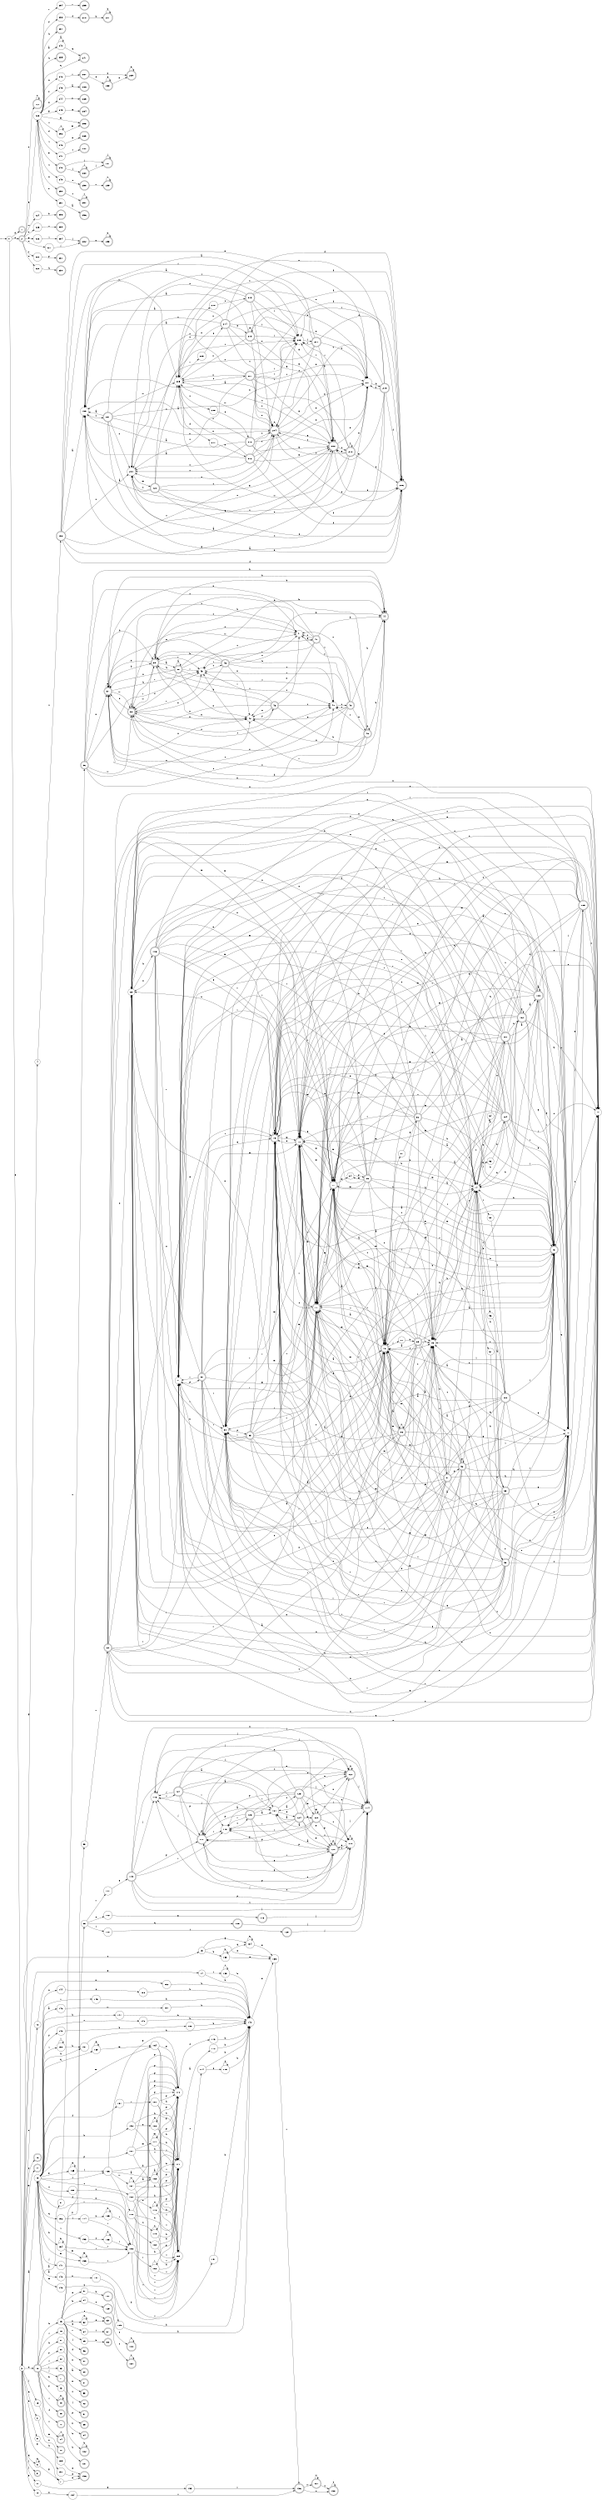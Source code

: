 digraph finite_state_machine {
rankdir=LR;
size="20,20";
node [shape = point]; "dummy0"
node [shape = circle]; "0";
"dummy0" -> "0";
node [shape = doublecircle]; "1";node [shape = doublecircle]; "2";node [shape = circle]; "3";
node [shape = circle]; "4";
node [shape = circle]; "5";
node [shape = circle]; "6";
node [shape = circle]; "7";
node [shape = circle]; "8";
node [shape = doublecircle]; "9";node [shape = circle]; "10";
node [shape = circle]; "11";
node [shape = circle]; "12";
node [shape = circle]; "13";
node [shape = circle]; "14";
node [shape = circle]; "15";
node [shape = doublecircle]; "16";node [shape = doublecircle]; "17";node [shape = doublecircle]; "18";node [shape = circle]; "19";
node [shape = doublecircle]; "20";node [shape = doublecircle]; "21";node [shape = doublecircle]; "22";node [shape = circle]; "23";
node [shape = doublecircle]; "24";node [shape = circle]; "25";
node [shape = circle]; "26";
node [shape = circle]; "27";
node [shape = doublecircle]; "28";node [shape = doublecircle]; "29";node [shape = circle]; "30";
node [shape = circle]; "31";
node [shape = circle]; "32";
node [shape = circle]; "33";
node [shape = doublecircle]; "34";node [shape = doublecircle]; "35";node [shape = doublecircle]; "36";node [shape = doublecircle]; "37";node [shape = doublecircle]; "38";node [shape = doublecircle]; "39";node [shape = circle]; "40";
node [shape = circle]; "41";
node [shape = circle]; "42";
node [shape = circle]; "43";
node [shape = doublecircle]; "44";node [shape = doublecircle]; "45";node [shape = doublecircle]; "46";node [shape = doublecircle]; "47";node [shape = doublecircle]; "48";node [shape = doublecircle]; "49";node [shape = doublecircle]; "50";node [shape = doublecircle]; "51";node [shape = doublecircle]; "52";node [shape = doublecircle]; "53";node [shape = circle]; "54";
node [shape = circle]; "55";
node [shape = doublecircle]; "56";node [shape = circle]; "57";
node [shape = doublecircle]; "58";node [shape = circle]; "59";
node [shape = doublecircle]; "60";node [shape = doublecircle]; "61";node [shape = circle]; "62";
node [shape = doublecircle]; "63";node [shape = circle]; "64";
node [shape = circle]; "65";
node [shape = doublecircle]; "66";node [shape = doublecircle]; "67";node [shape = doublecircle]; "68";node [shape = circle]; "69";
node [shape = doublecircle]; "70";node [shape = doublecircle]; "71";node [shape = circle]; "72";
node [shape = doublecircle]; "73";node [shape = circle]; "74";
node [shape = circle]; "75";
node [shape = doublecircle]; "76";node [shape = doublecircle]; "77";node [shape = circle]; "78";
node [shape = doublecircle]; "79";node [shape = circle]; "80";
node [shape = circle]; "81";
node [shape = doublecircle]; "82";node [shape = doublecircle]; "83";node [shape = circle]; "84";
node [shape = doublecircle]; "85";node [shape = doublecircle]; "86";node [shape = circle]; "87";
node [shape = circle]; "88";
node [shape = doublecircle]; "89";node [shape = doublecircle]; "90";node [shape = doublecircle]; "91";node [shape = doublecircle]; "92";node [shape = circle]; "93";
node [shape = circle]; "94";
node [shape = circle]; "95";
node [shape = circle]; "96";
node [shape = circle]; "97";
node [shape = doublecircle]; "98";node [shape = doublecircle]; "99";node [shape = doublecircle]; "100";node [shape = doublecircle]; "101";node [shape = doublecircle]; "102";node [shape = doublecircle]; "103";node [shape = doublecircle]; "104";node [shape = doublecircle]; "105";node [shape = doublecircle]; "106";node [shape = doublecircle]; "107";node [shape = doublecircle]; "108";node [shape = doublecircle]; "109";node [shape = circle]; "110";
node [shape = circle]; "111";
node [shape = circle]; "112";
node [shape = doublecircle]; "113";node [shape = doublecircle]; "114";node [shape = doublecircle]; "115";node [shape = circle]; "116";
node [shape = doublecircle]; "117";node [shape = circle]; "118";
node [shape = circle]; "119";
node [shape = doublecircle]; "120";node [shape = circle]; "121";
node [shape = doublecircle]; "122";node [shape = doublecircle]; "123";node [shape = doublecircle]; "124";node [shape = doublecircle]; "125";node [shape = doublecircle]; "126";node [shape = doublecircle]; "127";node [shape = doublecircle]; "128";node [shape = doublecircle]; "129";node [shape = doublecircle]; "130";node [shape = doublecircle]; "131";node [shape = doublecircle]; "132";node [shape = circle]; "133";
node [shape = circle]; "134";
node [shape = circle]; "135";
node [shape = doublecircle]; "136";node [shape = doublecircle]; "137";node [shape = doublecircle]; "138";node [shape = circle]; "139";
node [shape = circle]; "140";
node [shape = circle]; "141";
node [shape = circle]; "142";
node [shape = circle]; "143";
node [shape = circle]; "144";
node [shape = circle]; "145";
node [shape = circle]; "146";
node [shape = circle]; "147";
node [shape = circle]; "148";
node [shape = circle]; "149";
node [shape = circle]; "150";
node [shape = circle]; "151";
node [shape = circle]; "152";
node [shape = circle]; "153";
node [shape = circle]; "154";
node [shape = circle]; "155";
node [shape = circle]; "156";
node [shape = circle]; "157";
node [shape = circle]; "158";
node [shape = circle]; "159";
node [shape = circle]; "160";
node [shape = circle]; "161";
node [shape = circle]; "162";
node [shape = circle]; "163";
node [shape = circle]; "164";
node [shape = circle]; "165";
node [shape = circle]; "166";
node [shape = circle]; "167";
node [shape = circle]; "168";
node [shape = circle]; "169";
node [shape = circle]; "170";
node [shape = circle]; "171";
node [shape = circle]; "172";
node [shape = circle]; "173";
node [shape = circle]; "174";
node [shape = circle]; "175";
node [shape = circle]; "176";
node [shape = circle]; "177";
node [shape = circle]; "178";
node [shape = circle]; "179";
node [shape = circle]; "180";
node [shape = circle]; "181";
node [shape = circle]; "182";
node [shape = circle]; "183";
node [shape = circle]; "184";
node [shape = circle]; "185";
node [shape = circle]; "186";
node [shape = circle]; "187";
node [shape = circle]; "188";
node [shape = circle]; "189";
node [shape = circle]; "190";
node [shape = circle]; "191";
node [shape = circle]; "192";
node [shape = circle]; "193";
node [shape = circle]; "194";
node [shape = circle]; "195";
node [shape = doublecircle]; "196";node [shape = circle]; "197";
node [shape = doublecircle]; "198";node [shape = circle]; "199";
node [shape = circle]; "200";
node [shape = circle]; "201";
node [shape = doublecircle]; "202";node [shape = circle]; "203";
node [shape = doublecircle]; "204";node [shape = circle]; "205";
node [shape = doublecircle]; "206";node [shape = doublecircle]; "207";node [shape = circle]; "208";
node [shape = circle]; "209";
node [shape = circle]; "210";
node [shape = circle]; "211";
node [shape = doublecircle]; "212";node [shape = doublecircle]; "213";node [shape = doublecircle]; "214";node [shape = doublecircle]; "215";node [shape = doublecircle]; "216";node [shape = doublecircle]; "217";node [shape = doublecircle]; "218";node [shape = doublecircle]; "219";node [shape = doublecircle]; "220";node [shape = doublecircle]; "221";node [shape = doublecircle]; "222";node [shape = circle]; "223";
node [shape = circle]; "224";
node [shape = circle]; "225";
node [shape = circle]; "226";
node [shape = circle]; "227";
node [shape = circle]; "228";
node [shape = circle]; "229";
node [shape = doublecircle]; "230";node [shape = doublecircle]; "231";node [shape = doublecircle]; "232";node [shape = doublecircle]; "233";node [shape = circle]; "234";
node [shape = doublecircle]; "235";node [shape = doublecircle]; "236";node [shape = doublecircle]; "237";node [shape = circle]; "238";
node [shape = doublecircle]; "239";node [shape = circle]; "240";
node [shape = doublecircle]; "241";node [shape = circle]; "242";
node [shape = circle]; "243";
node [shape = circle]; "244";
node [shape = circle]; "245";
node [shape = circle]; "246";
node [shape = circle]; "247";
node [shape = doublecircle]; "248";node [shape = circle]; "249";
node [shape = doublecircle]; "250";node [shape = circle]; "251";
node [shape = circle]; "252";
node [shape = doublecircle]; "253";node [shape = circle]; "254";
node [shape = doublecircle]; "255";node [shape = doublecircle]; "256";node [shape = doublecircle]; "257";node [shape = doublecircle]; "258";node [shape = doublecircle]; "259";node [shape = doublecircle]; "260";node [shape = doublecircle]; "261";node [shape = doublecircle]; "262";node [shape = doublecircle]; "263";node [shape = doublecircle]; "264";node [shape = doublecircle]; "265";node [shape = doublecircle]; "266";node [shape = doublecircle]; "267";node [shape = doublecircle]; "268";node [shape = doublecircle]; "269";node [shape = doublecircle]; "270";node [shape = doublecircle]; "271";"0" -> "1" [label = "d"];
 "0" -> "2" [label = "x"];
 "0" -> "3" [label = "e"];
 "3" -> "4" [label = "g"];
 "3" -> "7" [label = "g"];
 "3" -> "5" [label = "d"];
 "3" -> "6" [label = "q"];
 "3" -> "8" [label = "k"];
 "3" -> "19" [label = "j"];
 "3" -> "9" [label = "j"];
 "3" -> "11" [label = "j"];
 "3" -> "10" [label = "p"];
 "3" -> "12" [label = "o"];
 "3" -> "13" [label = "a"];
 "3" -> "14" [label = "e"];
 "3" -> "15" [label = "s"];
 "3" -> "16" [label = "n"];
 "3" -> "18" [label = "n"];
 "3" -> "17" [label = "m"];
 "19" -> "20" [label = "m"];
 "18" -> "21" [label = "j"];
 "18" -> "22" [label = "f"];
 "18" -> "23" [label = "h"];
 "18" -> "24" [label = "t"];
 "18" -> "25" [label = "k"];
 "18" -> "27" [label = "k"];
 "18" -> "32" [label = "i"];
 "18" -> "26" [label = "i"];
 "18" -> "29" [label = "i"];
 "18" -> "28" [label = "y"];
 "18" -> "30" [label = "y"];
 "18" -> "31" [label = "a"];
 "18" -> "33" [label = "r"];
 "33" -> "34" [label = "x"];
 "32" -> "35" [label = "p"];
 "31" -> "36" [label = "o"];
 "36" -> "42" [label = "x"];
 "36" -> "37" [label = "x"];
 "36" -> "38" [label = "w"];
 "36" -> "39" [label = "k"];
 "36" -> "40" [label = "t"];
 "36" -> "41" [label = "u"];
 "36" -> "43" [label = "r"];
 "36" -> "44" [label = "h"];
 "44" -> "44" [label = "h"];
 "43" -> "45" [label = "s"];
 "45" -> "43" [label = "r"];
 "45" -> "42" [label = "x"];
 "45" -> "37" [label = "x"];
 "45" -> "38" [label = "w"];
 "45" -> "39" [label = "k"];
 "45" -> "40" [label = "t"];
 "45" -> "41" [label = "u"];
 "45" -> "44" [label = "h"];
 "42" -> "46" [label = "y"];
 "46" -> "42" [label = "x"];
 "46" -> "37" [label = "x"];
 "46" -> "38" [label = "w"];
 "46" -> "39" [label = "k"];
 "46" -> "40" [label = "t"];
 "46" -> "41" [label = "u"];
 "46" -> "43" [label = "r"];
 "46" -> "44" [label = "h"];
 "41" -> "47" [label = "e"];
 "47" -> "41" [label = "u"];
 "47" -> "42" [label = "x"];
 "47" -> "37" [label = "x"];
 "47" -> "38" [label = "w"];
 "47" -> "39" [label = "k"];
 "47" -> "40" [label = "t"];
 "47" -> "43" [label = "r"];
 "47" -> "44" [label = "h"];
 "40" -> "48" [label = "u"];
 "48" -> "40" [label = "t"];
 "48" -> "49" [label = "x"];
 "48" -> "42" [label = "x"];
 "48" -> "37" [label = "x"];
 "48" -> "38" [label = "w"];
 "48" -> "39" [label = "k"];
 "48" -> "41" [label = "u"];
 "48" -> "43" [label = "r"];
 "48" -> "44" [label = "h"];
 "49" -> "49" [label = "x"];
 "49" -> "42" [label = "x"];
 "49" -> "37" [label = "x"];
 "49" -> "40" [label = "t"];
 "49" -> "38" [label = "w"];
 "49" -> "39" [label = "k"];
 "49" -> "41" [label = "u"];
 "49" -> "43" [label = "r"];
 "49" -> "44" [label = "h"];
 "39" -> "39" [label = "k"];
 "39" -> "50" [label = "a"];
 "39" -> "42" [label = "x"];
 "39" -> "37" [label = "x"];
 "39" -> "38" [label = "w"];
 "39" -> "40" [label = "t"];
 "39" -> "41" [label = "u"];
 "39" -> "43" [label = "r"];
 "39" -> "44" [label = "h"];
 "50" -> "50" [label = "a"];
 "50" -> "39" [label = "k"];
 "50" -> "42" [label = "x"];
 "50" -> "37" [label = "x"];
 "50" -> "38" [label = "w"];
 "50" -> "40" [label = "t"];
 "50" -> "41" [label = "u"];
 "50" -> "43" [label = "r"];
 "50" -> "44" [label = "h"];
 "38" -> "38" [label = "w"];
 "38" -> "42" [label = "x"];
 "38" -> "37" [label = "x"];
 "38" -> "39" [label = "k"];
 "38" -> "40" [label = "t"];
 "38" -> "41" [label = "u"];
 "38" -> "43" [label = "r"];
 "38" -> "44" [label = "h"];
 "37" -> "42" [label = "x"];
 "37" -> "37" [label = "x"];
 "37" -> "38" [label = "w"];
 "37" -> "39" [label = "k"];
 "37" -> "40" [label = "t"];
 "37" -> "41" [label = "u"];
 "37" -> "43" [label = "r"];
 "37" -> "44" [label = "h"];
 "30" -> "51" [label = "j"];
 "28" -> "28" [label = "y"];
 "27" -> "52" [label = "o"];
 "26" -> "53" [label = "n"];
 "25" -> "54" [label = "k"];
 "25" -> "62" [label = "y"];
 "25" -> "55" [label = "y"];
 "25" -> "56" [label = "j"];
 "25" -> "57" [label = "e"];
 "25" -> "63" [label = "e"];
 "25" -> "58" [label = "f"];
 "25" -> "59" [label = "f"];
 "25" -> "60" [label = "n"];
 "25" -> "61" [label = "a"];
 "25" -> "64" [label = "g"];
 "25" -> "65" [label = "r"];
 "65" -> "66" [label = "k"];
 "64" -> "67" [label = "i"];
 "62" -> "62" [label = "y"];
 "62" -> "63" [label = "e"];
 "59" -> "68" [label = "v"];
 "68" -> "69" [label = "x"];
 "68" -> "77" [label = "m"];
 "68" -> "70" [label = "m"];
 "68" -> "71" [label = "v"];
 "68" -> "72" [label = "q"];
 "68" -> "73" [label = "l"];
 "68" -> "74" [label = "h"];
 "68" -> "75" [label = "s"];
 "68" -> "76" [label = "a"];
 "68" -> "78" [label = "o"];
 "68" -> "79" [label = "e"];
 "68" -> "80" [label = "r"];
 "68" -> "81" [label = "r"];
 "81" -> "82" [label = "p"];
 "82" -> "80" [label = "r"];
 "82" -> "81" [label = "r"];
 "82" -> "69" [label = "x"];
 "82" -> "77" [label = "m"];
 "82" -> "70" [label = "m"];
 "82" -> "71" [label = "v"];
 "82" -> "72" [label = "q"];
 "82" -> "73" [label = "l"];
 "82" -> "74" [label = "h"];
 "82" -> "75" [label = "s"];
 "82" -> "76" [label = "a"];
 "82" -> "78" [label = "o"];
 "82" -> "79" [label = "e"];
 "80" -> "83" [label = "p"];
 "83" -> "80" [label = "r"];
 "83" -> "81" [label = "r"];
 "83" -> "69" [label = "x"];
 "83" -> "77" [label = "m"];
 "83" -> "70" [label = "m"];
 "83" -> "71" [label = "v"];
 "83" -> "72" [label = "q"];
 "83" -> "73" [label = "l"];
 "83" -> "74" [label = "h"];
 "83" -> "75" [label = "s"];
 "83" -> "76" [label = "a"];
 "83" -> "78" [label = "o"];
 "83" -> "79" [label = "e"];
 "79" -> "79" [label = "e"];
 "79" -> "78" [label = "o"];
 "79" -> "69" [label = "x"];
 "79" -> "77" [label = "m"];
 "79" -> "70" [label = "m"];
 "79" -> "71" [label = "v"];
 "79" -> "72" [label = "q"];
 "79" -> "73" [label = "l"];
 "79" -> "74" [label = "h"];
 "79" -> "75" [label = "s"];
 "79" -> "76" [label = "a"];
 "79" -> "80" [label = "r"];
 "79" -> "81" [label = "r"];
 "78" -> "78" [label = "o"];
 "78" -> "79" [label = "e"];
 "77" -> "84" [label = "m"];
 "77" -> "77" [label = "m"];
 "77" -> "70" [label = "m"];
 "77" -> "69" [label = "x"];
 "77" -> "71" [label = "v"];
 "77" -> "72" [label = "q"];
 "77" -> "73" [label = "l"];
 "77" -> "74" [label = "h"];
 "77" -> "75" [label = "s"];
 "77" -> "76" [label = "a"];
 "77" -> "78" [label = "o"];
 "77" -> "79" [label = "e"];
 "77" -> "80" [label = "r"];
 "77" -> "81" [label = "r"];
 "84" -> "85" [label = "p"];
 "85" -> "84" [label = "m"];
 "85" -> "77" [label = "m"];
 "85" -> "70" [label = "m"];
 "85" -> "69" [label = "x"];
 "85" -> "71" [label = "v"];
 "85" -> "72" [label = "q"];
 "85" -> "73" [label = "l"];
 "85" -> "74" [label = "h"];
 "85" -> "75" [label = "s"];
 "85" -> "76" [label = "a"];
 "85" -> "78" [label = "o"];
 "85" -> "79" [label = "e"];
 "85" -> "80" [label = "r"];
 "85" -> "81" [label = "r"];
 "76" -> "76" [label = "a"];
 "76" -> "86" [label = "u"];
 "76" -> "87" [label = "w"];
 "76" -> "88" [label = "j"];
 "76" -> "69" [label = "x"];
 "76" -> "77" [label = "m"];
 "76" -> "70" [label = "m"];
 "76" -> "71" [label = "v"];
 "76" -> "72" [label = "q"];
 "76" -> "73" [label = "l"];
 "76" -> "74" [label = "h"];
 "76" -> "75" [label = "s"];
 "76" -> "78" [label = "o"];
 "76" -> "79" [label = "e"];
 "76" -> "80" [label = "r"];
 "76" -> "81" [label = "r"];
 "88" -> "89" [label = "b"];
 "89" -> "76" [label = "a"];
 "89" -> "69" [label = "x"];
 "89" -> "77" [label = "m"];
 "89" -> "70" [label = "m"];
 "89" -> "71" [label = "v"];
 "89" -> "72" [label = "q"];
 "89" -> "73" [label = "l"];
 "89" -> "74" [label = "h"];
 "89" -> "75" [label = "s"];
 "89" -> "78" [label = "o"];
 "89" -> "79" [label = "e"];
 "89" -> "80" [label = "r"];
 "89" -> "81" [label = "r"];
 "87" -> "90" [label = "e"];
 "90" -> "76" [label = "a"];
 "90" -> "69" [label = "x"];
 "90" -> "77" [label = "m"];
 "90" -> "70" [label = "m"];
 "90" -> "71" [label = "v"];
 "90" -> "72" [label = "q"];
 "90" -> "73" [label = "l"];
 "90" -> "74" [label = "h"];
 "90" -> "75" [label = "s"];
 "90" -> "78" [label = "o"];
 "90" -> "79" [label = "e"];
 "90" -> "80" [label = "r"];
 "90" -> "81" [label = "r"];
 "86" -> "86" [label = "u"];
 "86" -> "76" [label = "a"];
 "86" -> "69" [label = "x"];
 "86" -> "77" [label = "m"];
 "86" -> "70" [label = "m"];
 "86" -> "71" [label = "v"];
 "86" -> "72" [label = "q"];
 "86" -> "73" [label = "l"];
 "86" -> "74" [label = "h"];
 "86" -> "75" [label = "s"];
 "86" -> "78" [label = "o"];
 "86" -> "79" [label = "e"];
 "86" -> "80" [label = "r"];
 "86" -> "81" [label = "r"];
 "75" -> "91" [label = "k"];
 "91" -> "75" [label = "s"];
 "91" -> "92" [label = "p"];
 "91" -> "69" [label = "x"];
 "91" -> "77" [label = "m"];
 "91" -> "70" [label = "m"];
 "91" -> "71" [label = "v"];
 "91" -> "72" [label = "q"];
 "91" -> "73" [label = "l"];
 "91" -> "74" [label = "h"];
 "91" -> "76" [label = "a"];
 "91" -> "78" [label = "o"];
 "91" -> "79" [label = "e"];
 "91" -> "80" [label = "r"];
 "91" -> "81" [label = "r"];
 "92" -> "92" [label = "p"];
 "92" -> "75" [label = "s"];
 "92" -> "69" [label = "x"];
 "92" -> "77" [label = "m"];
 "92" -> "70" [label = "m"];
 "92" -> "71" [label = "v"];
 "92" -> "72" [label = "q"];
 "92" -> "73" [label = "l"];
 "92" -> "74" [label = "h"];
 "92" -> "76" [label = "a"];
 "92" -> "78" [label = "o"];
 "92" -> "79" [label = "e"];
 "92" -> "80" [label = "r"];
 "92" -> "81" [label = "r"];
 "74" -> "93" [label = "m"];
 "74" -> "94" [label = "y"];
 "74" -> "95" [label = "i"];
 "74" -> "96" [label = "d"];
 "74" -> "97" [label = "r"];
 "97" -> "98" [label = "x"];
 "98" -> "74" [label = "h"];
 "98" -> "69" [label = "x"];
 "98" -> "77" [label = "m"];
 "98" -> "70" [label = "m"];
 "98" -> "71" [label = "v"];
 "98" -> "72" [label = "q"];
 "98" -> "73" [label = "l"];
 "98" -> "75" [label = "s"];
 "98" -> "76" [label = "a"];
 "98" -> "78" [label = "o"];
 "98" -> "79" [label = "e"];
 "98" -> "80" [label = "r"];
 "98" -> "81" [label = "r"];
 "96" -> "99" [label = "a"];
 "99" -> "74" [label = "h"];
 "99" -> "69" [label = "x"];
 "99" -> "77" [label = "m"];
 "99" -> "70" [label = "m"];
 "99" -> "71" [label = "v"];
 "99" -> "72" [label = "q"];
 "99" -> "73" [label = "l"];
 "99" -> "75" [label = "s"];
 "99" -> "76" [label = "a"];
 "99" -> "78" [label = "o"];
 "99" -> "79" [label = "e"];
 "99" -> "80" [label = "r"];
 "99" -> "81" [label = "r"];
 "95" -> "100" [label = "c"];
 "100" -> "74" [label = "h"];
 "100" -> "69" [label = "x"];
 "100" -> "77" [label = "m"];
 "100" -> "70" [label = "m"];
 "100" -> "71" [label = "v"];
 "100" -> "72" [label = "q"];
 "100" -> "73" [label = "l"];
 "100" -> "75" [label = "s"];
 "100" -> "76" [label = "a"];
 "100" -> "78" [label = "o"];
 "100" -> "79" [label = "e"];
 "100" -> "80" [label = "r"];
 "100" -> "81" [label = "r"];
 "94" -> "101" [label = "x"];
 "101" -> "69" [label = "x"];
 "101" -> "102" [label = "x"];
 "101" -> "76" [label = "a"];
 "101" -> "103" [label = "a"];
 "101" -> "74" [label = "h"];
 "101" -> "77" [label = "m"];
 "101" -> "70" [label = "m"];
 "101" -> "71" [label = "v"];
 "101" -> "72" [label = "q"];
 "101" -> "73" [label = "l"];
 "101" -> "75" [label = "s"];
 "101" -> "78" [label = "o"];
 "101" -> "79" [label = "e"];
 "101" -> "80" [label = "r"];
 "101" -> "81" [label = "r"];
 "103" -> "76" [label = "a"];
 "103" -> "103" [label = "a"];
 "103" -> "74" [label = "h"];
 "103" -> "69" [label = "x"];
 "103" -> "77" [label = "m"];
 "103" -> "70" [label = "m"];
 "103" -> "71" [label = "v"];
 "103" -> "72" [label = "q"];
 "103" -> "73" [label = "l"];
 "103" -> "75" [label = "s"];
 "103" -> "78" [label = "o"];
 "103" -> "79" [label = "e"];
 "103" -> "80" [label = "r"];
 "103" -> "81" [label = "r"];
 "102" -> "69" [label = "x"];
 "102" -> "102" [label = "x"];
 "102" -> "76" [label = "a"];
 "102" -> "103" [label = "a"];
 "102" -> "74" [label = "h"];
 "102" -> "77" [label = "m"];
 "102" -> "70" [label = "m"];
 "102" -> "71" [label = "v"];
 "102" -> "72" [label = "q"];
 "102" -> "73" [label = "l"];
 "102" -> "75" [label = "s"];
 "102" -> "78" [label = "o"];
 "102" -> "79" [label = "e"];
 "102" -> "80" [label = "r"];
 "102" -> "81" [label = "r"];
 "93" -> "104" [label = "h"];
 "104" -> "74" [label = "h"];
 "104" -> "69" [label = "x"];
 "104" -> "77" [label = "m"];
 "104" -> "70" [label = "m"];
 "104" -> "71" [label = "v"];
 "104" -> "72" [label = "q"];
 "104" -> "73" [label = "l"];
 "104" -> "75" [label = "s"];
 "104" -> "76" [label = "a"];
 "104" -> "78" [label = "o"];
 "104" -> "79" [label = "e"];
 "104" -> "80" [label = "r"];
 "104" -> "81" [label = "r"];
 "73" -> "73" [label = "l"];
 "73" -> "69" [label = "x"];
 "73" -> "77" [label = "m"];
 "73" -> "70" [label = "m"];
 "73" -> "71" [label = "v"];
 "73" -> "72" [label = "q"];
 "73" -> "74" [label = "h"];
 "73" -> "75" [label = "s"];
 "73" -> "76" [label = "a"];
 "73" -> "78" [label = "o"];
 "73" -> "79" [label = "e"];
 "73" -> "80" [label = "r"];
 "73" -> "81" [label = "r"];
 "72" -> "105" [label = "j"];
 "105" -> "72" [label = "q"];
 "105" -> "69" [label = "x"];
 "105" -> "77" [label = "m"];
 "105" -> "70" [label = "m"];
 "105" -> "71" [label = "v"];
 "105" -> "73" [label = "l"];
 "105" -> "74" [label = "h"];
 "105" -> "75" [label = "s"];
 "105" -> "76" [label = "a"];
 "105" -> "78" [label = "o"];
 "105" -> "79" [label = "e"];
 "105" -> "80" [label = "r"];
 "105" -> "81" [label = "r"];
 "71" -> "71" [label = "v"];
 "71" -> "69" [label = "x"];
 "71" -> "77" [label = "m"];
 "71" -> "70" [label = "m"];
 "71" -> "72" [label = "q"];
 "71" -> "73" [label = "l"];
 "71" -> "74" [label = "h"];
 "71" -> "75" [label = "s"];
 "71" -> "76" [label = "a"];
 "71" -> "78" [label = "o"];
 "71" -> "79" [label = "e"];
 "71" -> "80" [label = "r"];
 "71" -> "81" [label = "r"];
 "70" -> "77" [label = "m"];
 "70" -> "70" [label = "m"];
 "70" -> "69" [label = "x"];
 "70" -> "71" [label = "v"];
 "70" -> "72" [label = "q"];
 "70" -> "73" [label = "l"];
 "70" -> "74" [label = "h"];
 "70" -> "75" [label = "s"];
 "70" -> "76" [label = "a"];
 "70" -> "78" [label = "o"];
 "70" -> "79" [label = "e"];
 "70" -> "80" [label = "r"];
 "70" -> "81" [label = "r"];
 "69" -> "106" [label = "k"];
 "106" -> "69" [label = "x"];
 "106" -> "77" [label = "m"];
 "106" -> "70" [label = "m"];
 "106" -> "71" [label = "v"];
 "106" -> "72" [label = "q"];
 "106" -> "73" [label = "l"];
 "106" -> "74" [label = "h"];
 "106" -> "75" [label = "s"];
 "106" -> "76" [label = "a"];
 "106" -> "78" [label = "o"];
 "106" -> "79" [label = "e"];
 "106" -> "80" [label = "r"];
 "106" -> "81" [label = "r"];
 "57" -> "107" [label = "k"];
 "107" -> "108" [label = "c"];
 "108" -> "108" [label = "c"];
 "55" -> "109" [label = "q"];
 "55" -> "110" [label = "l"];
 "55" -> "111" [label = "v"];
 "55" -> "112" [label = "c"];
 "112" -> "113" [label = "g"];
 "113" -> "114" [label = "j"];
 "114" -> "114" [label = "j"];
 "111" -> "115" [label = "g"];
 "115" -> "114" [label = "j"];
 "115" -> "116" [label = "j"];
 "115" -> "120" [label = "p"];
 "115" -> "117" [label = "p"];
 "115" -> "118" [label = "r"];
 "115" -> "119" [label = "s"];
 "115" -> "121" [label = "a"];
 "115" -> "122" [label = "x"];
 "122" -> "122" [label = "x"];
 "122" -> "114" [label = "j"];
 "121" -> "123" [label = "u"];
 "121" -> "124" [label = "f"];
 "124" -> "121" [label = "a"];
 "124" -> "125" [label = "m"];
 "124" -> "114" [label = "j"];
 "124" -> "116" [label = "j"];
 "124" -> "120" [label = "p"];
 "124" -> "117" [label = "p"];
 "124" -> "118" [label = "r"];
 "124" -> "119" [label = "s"];
 "124" -> "122" [label = "x"];
 "125" -> "125" [label = "m"];
 "125" -> "121" [label = "a"];
 "125" -> "114" [label = "j"];
 "125" -> "116" [label = "j"];
 "125" -> "120" [label = "p"];
 "125" -> "117" [label = "p"];
 "125" -> "118" [label = "r"];
 "125" -> "119" [label = "s"];
 "125" -> "122" [label = "x"];
 "123" -> "121" [label = "a"];
 "123" -> "125" [label = "m"];
 "123" -> "114" [label = "j"];
 "123" -> "116" [label = "j"];
 "123" -> "120" [label = "p"];
 "123" -> "117" [label = "p"];
 "123" -> "118" [label = "r"];
 "123" -> "119" [label = "s"];
 "123" -> "122" [label = "x"];
 "120" -> "120" [label = "p"];
 "120" -> "117" [label = "p"];
 "120" -> "119" [label = "s"];
 "120" -> "114" [label = "j"];
 "120" -> "116" [label = "j"];
 "120" -> "118" [label = "r"];
 "120" -> "121" [label = "a"];
 "120" -> "122" [label = "x"];
 "119" -> "119" [label = "s"];
 "119" -> "120" [label = "p"];
 "118" -> "126" [label = "u"];
 "126" -> "118" [label = "r"];
 "126" -> "114" [label = "j"];
 "126" -> "116" [label = "j"];
 "126" -> "120" [label = "p"];
 "126" -> "117" [label = "p"];
 "126" -> "119" [label = "s"];
 "126" -> "121" [label = "a"];
 "126" -> "122" [label = "x"];
 "117" -> "120" [label = "p"];
 "117" -> "117" [label = "p"];
 "117" -> "114" [label = "j"];
 "117" -> "116" [label = "j"];
 "117" -> "118" [label = "r"];
 "117" -> "119" [label = "s"];
 "117" -> "121" [label = "a"];
 "117" -> "122" [label = "x"];
 "116" -> "127" [label = "v"];
 "127" -> "114" [label = "j"];
 "127" -> "116" [label = "j"];
 "127" -> "120" [label = "p"];
 "127" -> "117" [label = "p"];
 "127" -> "118" [label = "r"];
 "127" -> "119" [label = "s"];
 "127" -> "121" [label = "a"];
 "127" -> "122" [label = "x"];
 "110" -> "128" [label = "i"];
 "128" -> "114" [label = "j"];
 "109" -> "114" [label = "j"];
 "54" -> "129" [label = "o"];
 "129" -> "130" [label = "s"];
 "130" -> "130" [label = "s"];
 "24" -> "24" [label = "t"];
 "23" -> "131" [label = "b"];
 "21" -> "132" [label = "b"];
 "132" -> "132" [label = "b"];
 "15" -> "133" [label = "b"];
 "15" -> "134" [label = "q"];
 "15" -> "135" [label = "e"];
 "135" -> "136" [label = "v"];
 "136" -> "137" [label = "w"];
 "136" -> "138" [label = "o"];
 "138" -> "138" [label = "o"];
 "137" -> "137" [label = "w"];
 "137" -> "138" [label = "o"];
 "134" -> "134" [label = "q"];
 "134" -> "135" [label = "e"];
 "133" -> "133" [label = "b"];
 "133" -> "134" [label = "q"];
 "133" -> "135" [label = "e"];
 "14" -> "139" [label = "i"];
 "14" -> "140" [label = "b"];
 "140" -> "135" [label = "e"];
 "139" -> "139" [label = "i"];
 "139" -> "140" [label = "b"];
 "13" -> "141" [label = "j"];
 "13" -> "146" [label = "a"];
 "13" -> "142" [label = "a"];
 "13" -> "155" [label = "m"];
 "13" -> "164" [label = "m"];
 "13" -> "143" [label = "m"];
 "13" -> "144" [label = "x"];
 "13" -> "145" [label = "v"];
 "13" -> "148" [label = "v"];
 "13" -> "154" [label = "h"];
 "13" -> "147" [label = "h"];
 "13" -> "149" [label = "y"];
 "13" -> "153" [label = "l"];
 "13" -> "150" [label = "l"];
 "13" -> "151" [label = "k"];
 "13" -> "152" [label = "q"];
 "13" -> "163" [label = "q"];
 "13" -> "156" [label = "r"];
 "13" -> "157" [label = "f"];
 "13" -> "158" [label = "b"];
 "13" -> "159" [label = "s"];
 "13" -> "160" [label = "n"];
 "13" -> "161" [label = "p"];
 "13" -> "162" [label = "t"];
 "13" -> "165" [label = "e"];
 "13" -> "166" [label = "i"];
 "166" -> "167" [label = "w"];
 "166" -> "168" [label = "a"];
 "166" -> "169" [label = "v"];
 "166" -> "170" [label = "p"];
 "166" -> "171" [label = "h"];
 "171" -> "172" [label = "a"];
 "172" -> "140" [label = "b"];
 "170" -> "173" [label = "f"];
 "173" -> "140" [label = "b"];
 "169" -> "174" [label = "t"];
 "174" -> "175" [label = "d"];
 "174" -> "140" [label = "b"];
 "175" -> "175" [label = "d"];
 "175" -> "140" [label = "b"];
 "168" -> "168" [label = "a"];
 "168" -> "169" [label = "v"];
 "168" -> "170" [label = "p"];
 "168" -> "171" [label = "h"];
 "167" -> "167" [label = "w"];
 "167" -> "168" [label = "a"];
 "167" -> "169" [label = "v"];
 "167" -> "170" [label = "p"];
 "167" -> "171" [label = "h"];
 "165" -> "165" [label = "e"];
 "165" -> "166" [label = "i"];
 "164" -> "169" [label = "v"];
 "164" -> "170" [label = "p"];
 "164" -> "171" [label = "h"];
 "163" -> "163" [label = "q"];
 "163" -> "164" [label = "m"];
 "162" -> "176" [label = "u"];
 "162" -> "169" [label = "v"];
 "162" -> "170" [label = "p"];
 "162" -> "171" [label = "h"];
 "176" -> "176" [label = "u"];
 "176" -> "169" [label = "v"];
 "176" -> "170" [label = "p"];
 "176" -> "171" [label = "h"];
 "161" -> "177" [label = "m"];
 "161" -> "169" [label = "v"];
 "161" -> "170" [label = "p"];
 "161" -> "171" [label = "h"];
 "177" -> "177" [label = "m"];
 "177" -> "169" [label = "v"];
 "177" -> "170" [label = "p"];
 "177" -> "171" [label = "h"];
 "160" -> "169" [label = "v"];
 "160" -> "170" [label = "p"];
 "160" -> "171" [label = "h"];
 "159" -> "178" [label = "s"];
 "178" -> "179" [label = "c"];
 "178" -> "169" [label = "v"];
 "178" -> "170" [label = "p"];
 "178" -> "171" [label = "h"];
 "179" -> "179" [label = "c"];
 "179" -> "169" [label = "v"];
 "179" -> "170" [label = "p"];
 "179" -> "171" [label = "h"];
 "158" -> "180" [label = "n"];
 "158" -> "169" [label = "v"];
 "158" -> "170" [label = "p"];
 "158" -> "171" [label = "h"];
 "180" -> "180" [label = "n"];
 "180" -> "169" [label = "v"];
 "180" -> "170" [label = "p"];
 "180" -> "171" [label = "h"];
 "157" -> "181" [label = "r"];
 "181" -> "169" [label = "v"];
 "181" -> "170" [label = "p"];
 "181" -> "171" [label = "h"];
 "156" -> "182" [label = "r"];
 "156" -> "169" [label = "v"];
 "156" -> "170" [label = "p"];
 "156" -> "171" [label = "h"];
 "182" -> "182" [label = "r"];
 "182" -> "169" [label = "v"];
 "182" -> "170" [label = "p"];
 "182" -> "171" [label = "h"];
 "155" -> "155" [label = "m"];
 "155" -> "156" [label = "r"];
 "154" -> "154" [label = "h"];
 "154" -> "155" [label = "m"];
 "154" -> "156" [label = "r"];
 "153" -> "183" [label = "o"];
 "153" -> "156" [label = "r"];
 "183" -> "183" [label = "o"];
 "183" -> "156" [label = "r"];
 "152" -> "184" [label = "j"];
 "184" -> "185" [label = "y"];
 "184" -> "156" [label = "r"];
 "185" -> "185" [label = "y"];
 "185" -> "156" [label = "r"];
 "151" -> "140" [label = "b"];
 "150" -> "150" [label = "l"];
 "150" -> "151" [label = "k"];
 "149" -> "186" [label = "h"];
 "186" -> "140" [label = "b"];
 "148" -> "140" [label = "b"];
 "147" -> "140" [label = "b"];
 "146" -> "187" [label = "w"];
 "187" -> "140" [label = "b"];
 "145" -> "140" [label = "b"];
 "144" -> "188" [label = "f"];
 "188" -> "140" [label = "b"];
 "143" -> "189" [label = "y"];
 "189" -> "140" [label = "b"];
 "142" -> "190" [label = "x"];
 "190" -> "140" [label = "b"];
 "141" -> "191" [label = "d"];
 "191" -> "140" [label = "b"];
 "12" -> "192" [label = "x"];
 "192" -> "140" [label = "b"];
 "11" -> "193" [label = "e"];
 "193" -> "136" [label = "v"];
 "10" -> "194" [label = "n"];
 "194" -> "136" [label = "v"];
 "8" -> "195" [label = "n"];
 "195" -> "196" [label = "e"];
 "7" -> "196" [label = "e"];
 "6" -> "6" [label = "q"];
 "6" -> "7" [label = "g"];
 "5" -> "197" [label = "k"];
 "197" -> "196" [label = "e"];
 "4" -> "198" [label = "s"];
 "198" -> "199" [label = "a"];
 "198" -> "200" [label = "u"];
 "198" -> "201" [label = "n"];
 "198" -> "202" [label = "g"];
 "198" -> "203" [label = "i"];
 "198" -> "204" [label = "s"];
 "198" -> "205" [label = "w"];
 "198" -> "206" [label = "f"];
 "206" -> "206" [label = "f"];
 "205" -> "207" [label = "e"];
 "205" -> "208" [label = "u"];
 "205" -> "209" [label = "r"];
 "205" -> "210" [label = "o"];
 "205" -> "211" [label = "d"];
 "211" -> "212" [label = "n"];
 "212" -> "205" [label = "w"];
 "212" -> "199" [label = "a"];
 "212" -> "200" [label = "u"];
 "212" -> "201" [label = "n"];
 "212" -> "202" [label = "g"];
 "212" -> "203" [label = "i"];
 "212" -> "204" [label = "s"];
 "212" -> "206" [label = "f"];
 "210" -> "213" [label = "s"];
 "213" -> "205" [label = "w"];
 "213" -> "199" [label = "a"];
 "213" -> "200" [label = "u"];
 "213" -> "201" [label = "n"];
 "213" -> "202" [label = "g"];
 "213" -> "203" [label = "i"];
 "213" -> "204" [label = "s"];
 "213" -> "206" [label = "f"];
 "209" -> "214" [label = "d"];
 "214" -> "215" [label = "e"];
 "214" -> "205" [label = "w"];
 "214" -> "199" [label = "a"];
 "214" -> "200" [label = "u"];
 "214" -> "201" [label = "n"];
 "214" -> "202" [label = "g"];
 "214" -> "203" [label = "i"];
 "214" -> "204" [label = "s"];
 "214" -> "206" [label = "f"];
 "215" -> "215" [label = "e"];
 "215" -> "205" [label = "w"];
 "215" -> "199" [label = "a"];
 "215" -> "200" [label = "u"];
 "215" -> "201" [label = "n"];
 "215" -> "202" [label = "g"];
 "215" -> "203" [label = "i"];
 "215" -> "204" [label = "s"];
 "215" -> "206" [label = "f"];
 "208" -> "216" [label = "c"];
 "216" -> "205" [label = "w"];
 "216" -> "199" [label = "a"];
 "216" -> "200" [label = "u"];
 "216" -> "201" [label = "n"];
 "216" -> "202" [label = "g"];
 "216" -> "203" [label = "i"];
 "216" -> "204" [label = "s"];
 "216" -> "206" [label = "f"];
 "207" -> "205" [label = "w"];
 "207" -> "199" [label = "a"];
 "207" -> "200" [label = "u"];
 "207" -> "201" [label = "n"];
 "207" -> "202" [label = "g"];
 "207" -> "203" [label = "i"];
 "207" -> "204" [label = "s"];
 "207" -> "206" [label = "f"];
 "204" -> "204" [label = "s"];
 "204" -> "199" [label = "a"];
 "204" -> "200" [label = "u"];
 "204" -> "201" [label = "n"];
 "204" -> "202" [label = "g"];
 "204" -> "203" [label = "i"];
 "204" -> "205" [label = "w"];
 "204" -> "206" [label = "f"];
 "203" -> "217" [label = "l"];
 "217" -> "203" [label = "i"];
 "217" -> "199" [label = "a"];
 "217" -> "200" [label = "u"];
 "217" -> "201" [label = "n"];
 "217" -> "202" [label = "g"];
 "217" -> "204" [label = "s"];
 "217" -> "205" [label = "w"];
 "217" -> "206" [label = "f"];
 "202" -> "202" [label = "g"];
 "202" -> "218" [label = "s"];
 "202" -> "204" [label = "s"];
 "202" -> "199" [label = "a"];
 "202" -> "200" [label = "u"];
 "202" -> "201" [label = "n"];
 "202" -> "203" [label = "i"];
 "202" -> "205" [label = "w"];
 "202" -> "206" [label = "f"];
 "218" -> "218" [label = "s"];
 "218" -> "204" [label = "s"];
 "218" -> "202" [label = "g"];
 "218" -> "199" [label = "a"];
 "218" -> "200" [label = "u"];
 "218" -> "201" [label = "n"];
 "218" -> "203" [label = "i"];
 "218" -> "205" [label = "w"];
 "218" -> "206" [label = "f"];
 "201" -> "219" [label = "k"];
 "219" -> "201" [label = "n"];
 "219" -> "199" [label = "a"];
 "219" -> "200" [label = "u"];
 "219" -> "202" [label = "g"];
 "219" -> "203" [label = "i"];
 "219" -> "204" [label = "s"];
 "219" -> "205" [label = "w"];
 "219" -> "206" [label = "f"];
 "200" -> "220" [label = "m"];
 "220" -> "200" [label = "u"];
 "220" -> "199" [label = "a"];
 "220" -> "201" [label = "n"];
 "220" -> "202" [label = "g"];
 "220" -> "203" [label = "i"];
 "220" -> "204" [label = "s"];
 "220" -> "205" [label = "w"];
 "220" -> "206" [label = "f"];
 "199" -> "221" [label = "u"];
 "221" -> "199" [label = "a"];
 "221" -> "200" [label = "u"];
 "221" -> "201" [label = "n"];
 "221" -> "202" [label = "g"];
 "221" -> "203" [label = "i"];
 "221" -> "204" [label = "s"];
 "221" -> "205" [label = "w"];
 "221" -> "206" [label = "f"];
 "2" -> "225" [label = "o"];
 "2" -> "222" [label = "o"];
 "2" -> "223" [label = "p"];
 "2" -> "224" [label = "w"];
 "2" -> "226" [label = "g"];
 "2" -> "227" [label = "u"];
 "2" -> "229" [label = "u"];
 "2" -> "228" [label = "t"];
 "229" -> "230" [label = "k"];
 "228" -> "231" [label = "p"];
 "227" -> "232" [label = "j"];
 "232" -> "233" [label = "x"];
 "233" -> "233" [label = "x"];
 "226" -> "234" [label = "l"];
 "234" -> "232" [label = "j"];
 "225" -> "235" [label = "v"];
 "224" -> "236" [label = "b"];
 "223" -> "237" [label = "k"];
 "223" -> "239" [label = "k"];
 "223" -> "238" [label = "y"];
 "223" -> "240" [label = "a"];
 "223" -> "241" [label = "q"];
 "223" -> "242" [label = "x"];
 "223" -> "250" [label = "x"];
 "223" -> "243" [label = "o"];
 "223" -> "251" [label = "o"];
 "223" -> "244" [label = "n"];
 "223" -> "245" [label = "g"];
 "223" -> "246" [label = "d"];
 "223" -> "247" [label = "l"];
 "223" -> "248" [label = "e"];
 "223" -> "249" [label = "s"];
 "223" -> "252" [label = "t"];
 "223" -> "253" [label = "m"];
 "223" -> "254" [label = "r"];
 "254" -> "255" [label = "r"];
 "252" -> "252" [label = "t"];
 "252" -> "253" [label = "m"];
 "251" -> "256" [label = "a"];
 "250" -> "257" [label = "t"];
 "257" -> "257" [label = "t"];
 "249" -> "258" [label = "s"];
 "258" -> "259" [label = "v"];
 "259" -> "259" [label = "v"];
 "248" -> "260" [label = "j"];
 "248" -> "261" [label = "j"];
 "261" -> "261" [label = "j"];
 "260" -> "260" [label = "j"];
 "260" -> "261" [label = "j"];
 "247" -> "262" [label = "t"];
 "246" -> "263" [label = "e"];
 "245" -> "264" [label = "g"];
 "244" -> "265" [label = "y"];
 "243" -> "266" [label = "a"];
 "242" -> "267" [label = "r"];
 "267" -> "268" [label = "d"];
 "267" -> "269" [label = "n"];
 "269" -> "269" [label = "n"];
 "268" -> "268" [label = "d"];
 "268" -> "269" [label = "n"];
 "240" -> "240" [label = "a"];
 "240" -> "241" [label = "q"];
 "238" -> "270" [label = "f"];
 "270" -> "271" [label = "b"];
 "271" -> "271" [label = "b"];
 "222" -> "222" [label = "o"];
 }
